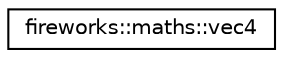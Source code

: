 digraph "Graphical Class Hierarchy"
{
 // LATEX_PDF_SIZE
  edge [fontname="Helvetica",fontsize="10",labelfontname="Helvetica",labelfontsize="10"];
  node [fontname="Helvetica",fontsize="10",shape=record];
  rankdir="LR";
  Node0 [label="fireworks::maths::vec4",height=0.2,width=0.4,color="black", fillcolor="white", style="filled",URL="$structfireworks_1_1maths_1_1vec4.html",tooltip=" "];
}
